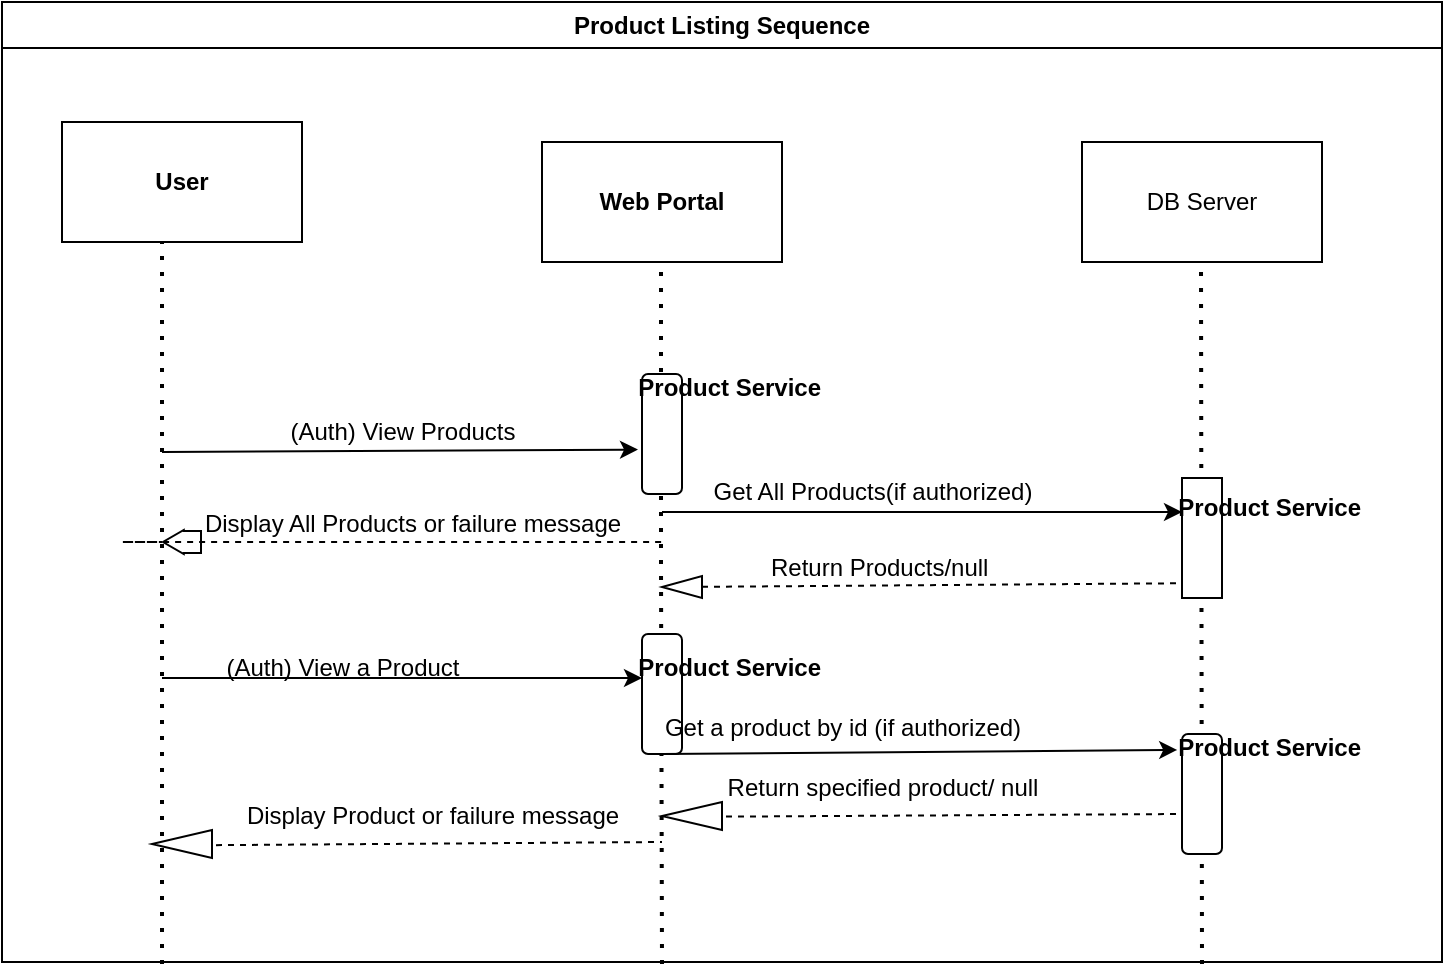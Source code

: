 <mxfile version="24.7.4">
  <diagram name="Page-1" id="Px-rGjE4d4ECfZvoA9eH">
    <mxGraphModel dx="1050" dy="522" grid="1" gridSize="10" guides="1" tooltips="1" connect="1" arrows="1" fold="1" page="1" pageScale="1" pageWidth="1100" pageHeight="850" math="0" shadow="0">
      <root>
        <mxCell id="0" />
        <mxCell id="1" parent="0" />
        <mxCell id="f3vR9Rkkpv1uvMwhN0g--1" value="Product Listing Sequence" style="swimlane;whiteSpace=wrap;html=1;" vertex="1" parent="1">
          <mxGeometry x="450" y="160" width="720" height="480" as="geometry" />
        </mxCell>
        <mxCell id="f3vR9Rkkpv1uvMwhN0g--2" value="&lt;b&gt;User&lt;/b&gt;" style="rounded=0;whiteSpace=wrap;html=1;" vertex="1" parent="f3vR9Rkkpv1uvMwhN0g--1">
          <mxGeometry x="30" y="60" width="120" height="60" as="geometry" />
        </mxCell>
        <mxCell id="f3vR9Rkkpv1uvMwhN0g--3" value="&lt;b&gt;Web Portal&lt;/b&gt;" style="rounded=0;whiteSpace=wrap;html=1;" vertex="1" parent="f3vR9Rkkpv1uvMwhN0g--1">
          <mxGeometry x="270" y="70" width="120" height="60" as="geometry" />
        </mxCell>
        <mxCell id="f3vR9Rkkpv1uvMwhN0g--4" value="DB Server" style="rounded=0;whiteSpace=wrap;html=1;" vertex="1" parent="f3vR9Rkkpv1uvMwhN0g--1">
          <mxGeometry x="540" y="70" width="120" height="60" as="geometry" />
        </mxCell>
        <mxCell id="f3vR9Rkkpv1uvMwhN0g--5" value="" style="endArrow=none;dashed=1;html=1;dashPattern=1 3;strokeWidth=2;rounded=0;entryX=0.5;entryY=1;entryDx=0;entryDy=0;" edge="1" parent="f3vR9Rkkpv1uvMwhN0g--1">
          <mxGeometry width="50" height="50" relative="1" as="geometry">
            <mxPoint x="330" y="481" as="sourcePoint" />
            <mxPoint x="329.5" y="130" as="targetPoint" />
            <Array as="points">
              <mxPoint x="329.5" y="280" />
            </Array>
          </mxGeometry>
        </mxCell>
        <mxCell id="f3vR9Rkkpv1uvMwhN0g--6" value="" style="rounded=1;whiteSpace=wrap;html=1;direction=south;" vertex="1" parent="f3vR9Rkkpv1uvMwhN0g--1">
          <mxGeometry x="320" y="186" width="20" height="60" as="geometry" />
        </mxCell>
        <mxCell id="f3vR9Rkkpv1uvMwhN0g--7" value="" style="rounded=1;whiteSpace=wrap;html=1;direction=south;" vertex="1" parent="f3vR9Rkkpv1uvMwhN0g--1">
          <mxGeometry x="320" y="316" width="20" height="60" as="geometry" />
        </mxCell>
        <mxCell id="f3vR9Rkkpv1uvMwhN0g--8" value="" style="endArrow=none;dashed=1;html=1;dashPattern=1 3;strokeWidth=2;rounded=0;entryX=0.5;entryY=1;entryDx=0;entryDy=0;" edge="1" parent="f3vR9Rkkpv1uvMwhN0g--1">
          <mxGeometry width="50" height="50" relative="1" as="geometry">
            <mxPoint x="600" y="481" as="sourcePoint" />
            <mxPoint x="599.5" y="130" as="targetPoint" />
            <Array as="points" />
          </mxGeometry>
        </mxCell>
        <mxCell id="f3vR9Rkkpv1uvMwhN0g--9" value="" style="endArrow=none;dashed=1;html=1;dashPattern=1 3;strokeWidth=2;rounded=0;entryX=0.5;entryY=1;entryDx=0;entryDy=0;" edge="1" parent="f3vR9Rkkpv1uvMwhN0g--1">
          <mxGeometry width="50" height="50" relative="1" as="geometry">
            <mxPoint x="80" y="481" as="sourcePoint" />
            <mxPoint x="80" y="120" as="targetPoint" />
            <Array as="points">
              <mxPoint x="80" y="270" />
            </Array>
          </mxGeometry>
        </mxCell>
        <mxCell id="f3vR9Rkkpv1uvMwhN0g--10" value="" style="rounded=1;whiteSpace=wrap;html=1;direction=south;" vertex="1" parent="f3vR9Rkkpv1uvMwhN0g--1">
          <mxGeometry x="590" y="366" width="20" height="60" as="geometry" />
        </mxCell>
        <mxCell id="f3vR9Rkkpv1uvMwhN0g--11" value="" style="endArrow=classic;html=1;rounded=0;entryX=0.63;entryY=1.1;entryDx=0;entryDy=0;entryPerimeter=0;" edge="1" parent="f3vR9Rkkpv1uvMwhN0g--1" target="f3vR9Rkkpv1uvMwhN0g--6">
          <mxGeometry width="50" height="50" relative="1" as="geometry">
            <mxPoint x="80" y="225" as="sourcePoint" />
            <mxPoint x="200" y="191" as="targetPoint" />
          </mxGeometry>
        </mxCell>
        <mxCell id="f3vR9Rkkpv1uvMwhN0g--12" value="" style="endArrow=classic;html=1;rounded=0;entryX=0.63;entryY=1.1;entryDx=0;entryDy=0;entryPerimeter=0;" edge="1" parent="f3vR9Rkkpv1uvMwhN0g--1">
          <mxGeometry width="50" height="50" relative="1" as="geometry">
            <mxPoint x="330" y="255" as="sourcePoint" />
            <mxPoint x="590" y="255" as="targetPoint" />
          </mxGeometry>
        </mxCell>
        <mxCell id="f3vR9Rkkpv1uvMwhN0g--13" value="" style="rounded=1;whiteSpace=wrap;html=1;direction=south;arcSize=0;" vertex="1" parent="f3vR9Rkkpv1uvMwhN0g--1">
          <mxGeometry x="590" y="238" width="20" height="60" as="geometry" />
        </mxCell>
        <mxCell id="f3vR9Rkkpv1uvMwhN0g--14" value="" style="endArrow=none;dashed=1;html=1;rounded=0;entryX=0.627;entryY=1.08;entryDx=0;entryDy=0;entryPerimeter=0;" edge="1" parent="f3vR9Rkkpv1uvMwhN0g--1" source="f3vR9Rkkpv1uvMwhN0g--15">
          <mxGeometry width="50" height="50" relative="1" as="geometry">
            <mxPoint x="331.6" y="290" as="sourcePoint" />
            <mxPoint x="590.0" y="290.62" as="targetPoint" />
          </mxGeometry>
        </mxCell>
        <mxCell id="f3vR9Rkkpv1uvMwhN0g--15" value="" style="html=1;shadow=0;dashed=0;align=center;verticalAlign=middle;shape=mxgraph.arrows2.arrow;dy=0.6;dx=40;flipH=1;notch=0;" vertex="1" parent="f3vR9Rkkpv1uvMwhN0g--1">
          <mxGeometry x="330" y="287" width="20" height="11" as="geometry" />
        </mxCell>
        <mxCell id="f3vR9Rkkpv1uvMwhN0g--17" value="" style="endArrow=classic;html=1;rounded=0;entryX=0.63;entryY=1.1;entryDx=0;entryDy=0;entryPerimeter=0;" edge="1" parent="f3vR9Rkkpv1uvMwhN0g--1">
          <mxGeometry width="50" height="50" relative="1" as="geometry">
            <mxPoint x="80" y="338" as="sourcePoint" />
            <mxPoint x="320" y="338" as="targetPoint" />
          </mxGeometry>
        </mxCell>
        <mxCell id="f3vR9Rkkpv1uvMwhN0g--18" value="" style="endArrow=none;dashed=1;html=1;rounded=0;exitX=0;exitY=0;exitDx=0;exitDy=14;exitPerimeter=0;" edge="1" parent="f3vR9Rkkpv1uvMwhN0g--1">
          <mxGeometry width="50" height="50" relative="1" as="geometry">
            <mxPoint x="95" y="421.66" as="sourcePoint" />
            <mxPoint x="330" y="420" as="targetPoint" />
          </mxGeometry>
        </mxCell>
        <mxCell id="f3vR9Rkkpv1uvMwhN0g--19" value="" style="html=1;shadow=0;dashed=0;align=center;verticalAlign=middle;shape=mxgraph.arrows2.arrow;dy=0.6;dx=40;flipH=1;notch=0;" vertex="1" parent="f3vR9Rkkpv1uvMwhN0g--1">
          <mxGeometry x="75" y="414" width="30" height="14" as="geometry" />
        </mxCell>
        <mxCell id="f3vR9Rkkpv1uvMwhN0g--20" value="&amp;nbsp; &amp;nbsp; &amp;nbsp; &amp;nbsp; &amp;nbsp; &amp;nbsp; &amp;nbsp; &amp;nbsp; &amp;nbsp; &amp;nbsp; &amp;nbsp; &amp;nbsp; &amp;nbsp; &amp;nbsp; &amp;nbsp; &amp;nbsp; Return Products/null" style="text;html=1;align=center;verticalAlign=middle;resizable=0;points=[];autosize=1;strokeColor=none;fillColor=none;" vertex="1" parent="f3vR9Rkkpv1uvMwhN0g--1">
          <mxGeometry x="265" y="268" width="240" height="30" as="geometry" />
        </mxCell>
        <mxCell id="f3vR9Rkkpv1uvMwhN0g--21" value="Get All Products(if authorized)" style="text;html=1;align=center;verticalAlign=middle;resizable=0;points=[];autosize=1;strokeColor=none;fillColor=none;" vertex="1" parent="f3vR9Rkkpv1uvMwhN0g--1">
          <mxGeometry x="345" y="230" width="180" height="30" as="geometry" />
        </mxCell>
        <mxCell id="f3vR9Rkkpv1uvMwhN0g--24" value="" style="endArrow=classic;html=1;rounded=0;entryX=0.133;entryY=1.12;entryDx=0;entryDy=0;entryPerimeter=0;" edge="1" parent="f3vR9Rkkpv1uvMwhN0g--1" target="f3vR9Rkkpv1uvMwhN0g--10">
          <mxGeometry width="50" height="50" relative="1" as="geometry">
            <mxPoint x="330" y="376" as="sourcePoint" />
            <mxPoint x="590" y="381" as="targetPoint" />
          </mxGeometry>
        </mxCell>
        <mxCell id="f3vR9Rkkpv1uvMwhN0g--25" value="" style="endArrow=none;dashed=1;html=1;rounded=0;entryX=0.627;entryY=1.08;entryDx=0;entryDy=0;entryPerimeter=0;" edge="1" parent="f3vR9Rkkpv1uvMwhN0g--1">
          <mxGeometry width="50" height="50" relative="1" as="geometry">
            <mxPoint x="350" y="407.38" as="sourcePoint" />
            <mxPoint x="590.0" y="406.0" as="targetPoint" />
          </mxGeometry>
        </mxCell>
        <mxCell id="f3vR9Rkkpv1uvMwhN0g--26" value="" style="html=1;shadow=0;dashed=0;align=center;verticalAlign=middle;shape=mxgraph.arrows2.arrow;dy=0.6;dx=40;flipH=1;notch=0;" vertex="1" parent="f3vR9Rkkpv1uvMwhN0g--1">
          <mxGeometry x="330" y="400" width="30" height="14" as="geometry" />
        </mxCell>
        <mxCell id="f3vR9Rkkpv1uvMwhN0g--27" value="Display Product or failure message" style="text;html=1;align=center;verticalAlign=middle;resizable=0;points=[];autosize=1;strokeColor=none;fillColor=none;" vertex="1" parent="f3vR9Rkkpv1uvMwhN0g--1">
          <mxGeometry x="110" y="392" width="210" height="30" as="geometry" />
        </mxCell>
        <mxCell id="f3vR9Rkkpv1uvMwhN0g--33" value="" style="shape=flexArrow;endArrow=classic;html=1;rounded=0;width=11;endSize=3.13;endWidth=0;" edge="1" parent="f3vR9Rkkpv1uvMwhN0g--1">
          <mxGeometry width="50" height="50" relative="1" as="geometry">
            <mxPoint x="100" y="270" as="sourcePoint" />
            <mxPoint x="80" y="270" as="targetPoint" />
          </mxGeometry>
        </mxCell>
        <mxCell id="f3vR9Rkkpv1uvMwhN0g--34" value="&lt;font style=&quot;font-size: 12px;&quot;&gt;&amp;nbsp; &amp;nbsp; &amp;nbsp; &amp;nbsp; &amp;nbsp; &amp;nbsp; &amp;nbsp; &amp;nbsp; &amp;nbsp; &amp;nbsp; &amp;nbsp;Display All Products or failure message&lt;/font&gt;" style="text;html=1;align=center;verticalAlign=middle;resizable=0;points=[];autosize=1;strokeColor=none;fillColor=none;" vertex="1" parent="f3vR9Rkkpv1uvMwhN0g--1">
          <mxGeometry x="20" y="246" width="300" height="30" as="geometry" />
        </mxCell>
        <mxCell id="f3vR9Rkkpv1uvMwhN0g--30" value="(Auth) View Products" style="text;html=1;align=center;verticalAlign=middle;resizable=0;points=[];autosize=1;strokeColor=none;fillColor=none;" vertex="1" parent="f3vR9Rkkpv1uvMwhN0g--1">
          <mxGeometry x="130" y="200" width="140" height="30" as="geometry" />
        </mxCell>
        <mxCell id="f3vR9Rkkpv1uvMwhN0g--28" value="Get a product by id (if authorized)" style="text;html=1;align=center;verticalAlign=middle;resizable=0;points=[];autosize=1;strokeColor=none;fillColor=none;" vertex="1" parent="1">
          <mxGeometry x="770" y="508" width="200" height="30" as="geometry" />
        </mxCell>
        <mxCell id="f3vR9Rkkpv1uvMwhN0g--29" value="Return specified product/ null" style="text;html=1;align=center;verticalAlign=middle;resizable=0;points=[];autosize=1;strokeColor=none;fillColor=none;" vertex="1" parent="1">
          <mxGeometry x="800" y="538" width="180" height="30" as="geometry" />
        </mxCell>
        <mxCell id="f3vR9Rkkpv1uvMwhN0g--32" value="" style="endArrow=none;dashed=1;html=1;rounded=0;exitX=0.269;exitY=0.067;exitDx=0;exitDy=0;exitPerimeter=0;" edge="1" parent="1" source="f3vR9Rkkpv1uvMwhN0g--20">
          <mxGeometry width="50" height="50" relative="1" as="geometry">
            <mxPoint x="630" y="420" as="sourcePoint" />
            <mxPoint x="530" y="430" as="targetPoint" />
            <Array as="points">
              <mxPoint x="510" y="430" />
            </Array>
          </mxGeometry>
        </mxCell>
        <mxCell id="f3vR9Rkkpv1uvMwhN0g--36" value="(Auth) View a Product" style="text;html=1;align=center;verticalAlign=middle;resizable=0;points=[];autosize=1;strokeColor=none;fillColor=none;" vertex="1" parent="1">
          <mxGeometry x="550" y="478" width="140" height="30" as="geometry" />
        </mxCell>
        <mxCell id="f3vR9Rkkpv1uvMwhN0g--37" value="&lt;b&gt;&amp;nbsp; &amp;nbsp; &amp;nbsp; &amp;nbsp; &amp;nbsp; &amp;nbsp; &amp;nbsp; &amp;nbsp; &amp;nbsp; &amp;nbsp; Product Service&lt;/b&gt;" style="text;html=1;align=center;verticalAlign=middle;resizable=0;points=[];autosize=1;strokeColor=none;fillColor=none;" vertex="1" parent="1">
          <mxGeometry x="690" y="338" width="180" height="30" as="geometry" />
        </mxCell>
        <mxCell id="f3vR9Rkkpv1uvMwhN0g--38" value="&lt;b&gt;&amp;nbsp; &amp;nbsp; &amp;nbsp; &amp;nbsp; &amp;nbsp; &amp;nbsp; &amp;nbsp; &amp;nbsp; &amp;nbsp; &amp;nbsp; Product Service&lt;/b&gt;" style="text;html=1;align=center;verticalAlign=middle;resizable=0;points=[];autosize=1;strokeColor=none;fillColor=none;" vertex="1" parent="1">
          <mxGeometry x="960" y="398" width="180" height="30" as="geometry" />
        </mxCell>
        <mxCell id="f3vR9Rkkpv1uvMwhN0g--39" value="&lt;b&gt;&amp;nbsp; &amp;nbsp; &amp;nbsp; &amp;nbsp; &amp;nbsp; &amp;nbsp; &amp;nbsp; &amp;nbsp; &amp;nbsp; &amp;nbsp; Product Service&lt;/b&gt;" style="text;html=1;align=center;verticalAlign=middle;resizable=0;points=[];autosize=1;strokeColor=none;fillColor=none;" vertex="1" parent="1">
          <mxGeometry x="690" y="478" width="180" height="30" as="geometry" />
        </mxCell>
        <mxCell id="f3vR9Rkkpv1uvMwhN0g--40" value="&lt;b&gt;&amp;nbsp; &amp;nbsp; &amp;nbsp; &amp;nbsp; &amp;nbsp; &amp;nbsp; &amp;nbsp; &amp;nbsp; &amp;nbsp; &amp;nbsp; Product Service&lt;/b&gt;" style="text;html=1;align=center;verticalAlign=middle;resizable=0;points=[];autosize=1;strokeColor=none;fillColor=none;" vertex="1" parent="1">
          <mxGeometry x="960" y="518" width="180" height="30" as="geometry" />
        </mxCell>
      </root>
    </mxGraphModel>
  </diagram>
</mxfile>
